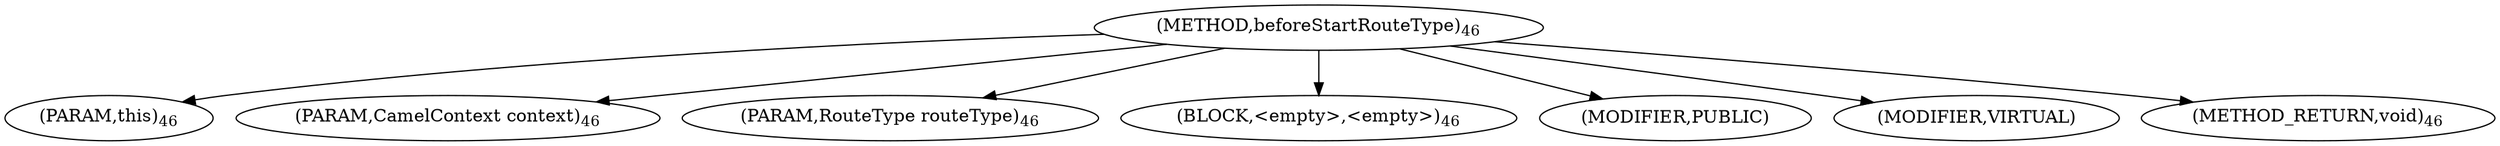 digraph "beforeStartRouteType" {  
"51" [label = <(METHOD,beforeStartRouteType)<SUB>46</SUB>> ]
"52" [label = <(PARAM,this)<SUB>46</SUB>> ]
"53" [label = <(PARAM,CamelContext context)<SUB>46</SUB>> ]
"54" [label = <(PARAM,RouteType routeType)<SUB>46</SUB>> ]
"55" [label = <(BLOCK,&lt;empty&gt;,&lt;empty&gt;)<SUB>46</SUB>> ]
"56" [label = <(MODIFIER,PUBLIC)> ]
"57" [label = <(MODIFIER,VIRTUAL)> ]
"58" [label = <(METHOD_RETURN,void)<SUB>46</SUB>> ]
  "51" -> "52" 
  "51" -> "53" 
  "51" -> "54" 
  "51" -> "55" 
  "51" -> "56" 
  "51" -> "57" 
  "51" -> "58" 
}
